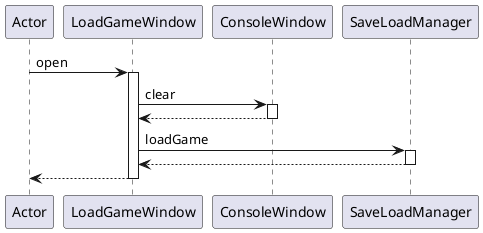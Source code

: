 @startuml
participant Actor
Actor -> LoadGameWindow : open
activate LoadGameWindow
LoadGameWindow -> ConsoleWindow : clear
activate ConsoleWindow
ConsoleWindow --> LoadGameWindow
deactivate ConsoleWindow
LoadGameWindow -> SaveLoadManager : loadGame
activate SaveLoadManager
SaveLoadManager --> LoadGameWindow
deactivate SaveLoadManager
return
@enduml